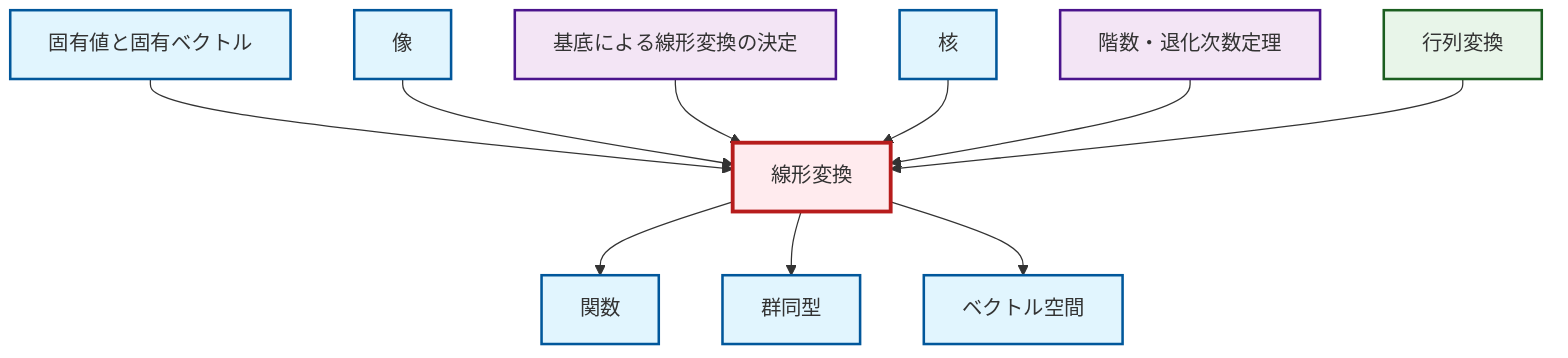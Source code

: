 graph TD
    classDef definition fill:#e1f5fe,stroke:#01579b,stroke-width:2px
    classDef theorem fill:#f3e5f5,stroke:#4a148c,stroke-width:2px
    classDef axiom fill:#fff3e0,stroke:#e65100,stroke-width:2px
    classDef example fill:#e8f5e9,stroke:#1b5e20,stroke-width:2px
    classDef current fill:#ffebee,stroke:#b71c1c,stroke-width:3px
    ex-matrix-transformation["行列変換"]:::example
    thm-linear-transformation-basis["基底による線形変換の決定"]:::theorem
    def-linear-transformation["線形変換"]:::definition
    def-eigenvalue-eigenvector["固有値と固有ベクトル"]:::definition
    def-vector-space["ベクトル空間"]:::definition
    thm-rank-nullity["階数・退化次数定理"]:::theorem
    def-function["関数"]:::definition
    def-isomorphism["群同型"]:::definition
    def-image["像"]:::definition
    def-kernel["核"]:::definition
    def-linear-transformation --> def-function
    def-linear-transformation --> def-isomorphism
    def-linear-transformation --> def-vector-space
    def-eigenvalue-eigenvector --> def-linear-transformation
    def-image --> def-linear-transformation
    thm-linear-transformation-basis --> def-linear-transformation
    def-kernel --> def-linear-transformation
    thm-rank-nullity --> def-linear-transformation
    ex-matrix-transformation --> def-linear-transformation
    class def-linear-transformation current